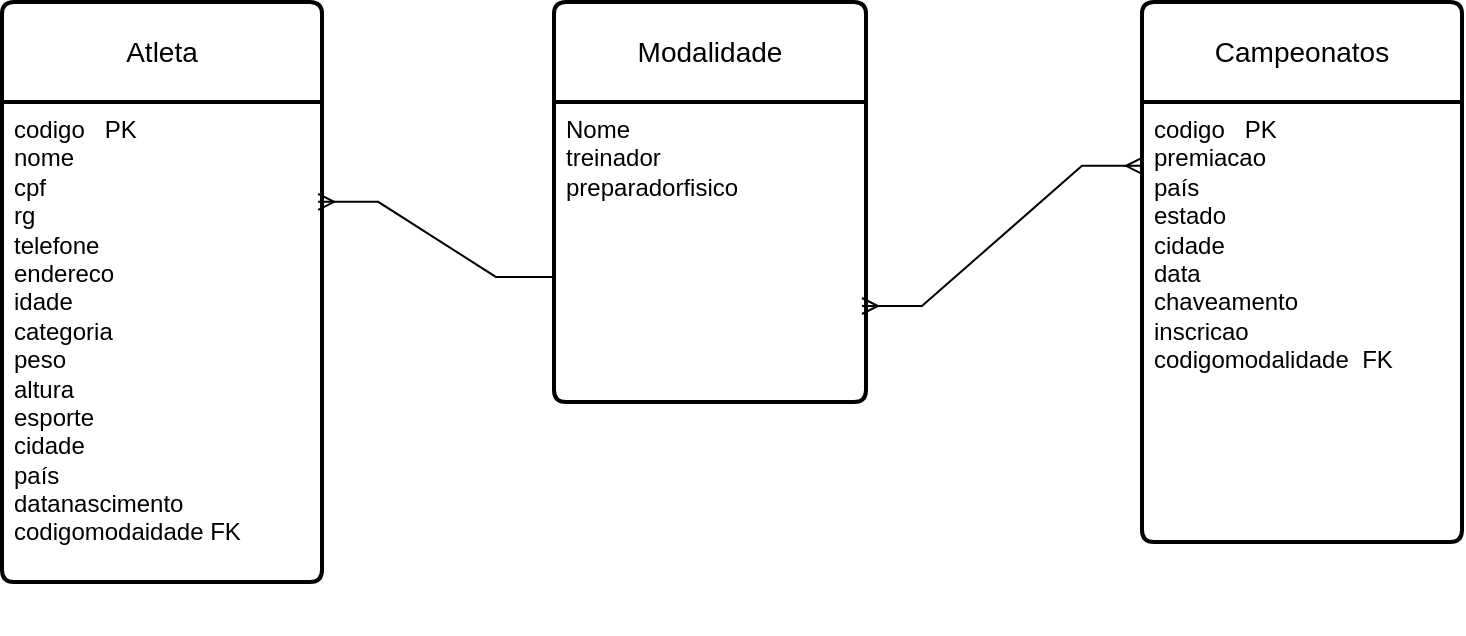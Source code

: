 <mxfile version="24.4.2" type="device">
  <diagram id="Zw0Ttj7HdsxutydwHCSd" name="Página-1">
    <mxGraphModel dx="880" dy="468" grid="1" gridSize="10" guides="1" tooltips="1" connect="1" arrows="1" fold="1" page="1" pageScale="1" pageWidth="827" pageHeight="1169" math="0" shadow="0">
      <root>
        <mxCell id="0" />
        <mxCell id="1" parent="0" />
        <mxCell id="Oy84b5pCKv3BzQJfooqG-1" value="Atleta" style="swimlane;childLayout=stackLayout;horizontal=1;startSize=50;horizontalStack=0;rounded=1;fontSize=14;fontStyle=0;strokeWidth=2;resizeParent=0;resizeLast=1;shadow=0;dashed=0;align=center;arcSize=4;whiteSpace=wrap;html=1;" parent="1" vertex="1">
          <mxGeometry x="60" y="110" width="160" height="290" as="geometry" />
        </mxCell>
        <mxCell id="Oy84b5pCKv3BzQJfooqG-2" value="codigo&amp;nbsp; &amp;nbsp;PK&lt;div&gt;nome&lt;/div&gt;&lt;div&gt;cpf&lt;/div&gt;&lt;div&gt;rg&lt;/div&gt;&lt;div&gt;telefone&lt;/div&gt;&lt;div&gt;endereco&lt;/div&gt;&lt;div&gt;idade&lt;/div&gt;&lt;div&gt;categoria&lt;/div&gt;&lt;div&gt;peso&lt;/div&gt;&lt;div&gt;altura&lt;/div&gt;&lt;div&gt;esporte&lt;/div&gt;&lt;div&gt;cidade&lt;/div&gt;&lt;div&gt;país&lt;/div&gt;&lt;div&gt;datanascimento&lt;/div&gt;&lt;div&gt;codigomodaidade FK&amp;nbsp;&lt;/div&gt;&lt;div&gt;&lt;br&gt;&lt;/div&gt;&lt;div&gt;&lt;br&gt;&lt;/div&gt;&lt;div&gt;&lt;br&gt;&lt;/div&gt;" style="align=left;strokeColor=none;fillColor=none;spacingLeft=4;fontSize=12;verticalAlign=top;resizable=0;rotatable=0;part=1;html=1;" parent="Oy84b5pCKv3BzQJfooqG-1" vertex="1">
          <mxGeometry y="50" width="160" height="240" as="geometry" />
        </mxCell>
        <mxCell id="lk_jzQzjrd9rmkotaYS8-3" value="Campeonatos" style="swimlane;childLayout=stackLayout;horizontal=1;startSize=50;horizontalStack=0;rounded=1;fontSize=14;fontStyle=0;strokeWidth=2;resizeParent=0;resizeLast=1;shadow=0;dashed=0;align=center;arcSize=4;whiteSpace=wrap;html=1;" vertex="1" parent="1">
          <mxGeometry x="630" y="110" width="160" height="270" as="geometry" />
        </mxCell>
        <mxCell id="lk_jzQzjrd9rmkotaYS8-4" value="codigo&amp;nbsp; &amp;nbsp;PK&lt;div&gt;premiacao&lt;/div&gt;&lt;div&gt;país&lt;/div&gt;&lt;div&gt;estado&lt;/div&gt;&lt;div&gt;cidade&lt;/div&gt;&lt;div&gt;data&lt;/div&gt;&lt;div&gt;chaveamento&lt;/div&gt;&lt;div&gt;inscricao&lt;/div&gt;&lt;div&gt;codigomodalidade&amp;nbsp; FK&lt;/div&gt;&lt;div&gt;&lt;br&gt;&lt;/div&gt;" style="align=left;strokeColor=none;fillColor=none;spacingLeft=4;fontSize=12;verticalAlign=top;resizable=0;rotatable=0;part=1;html=1;" vertex="1" parent="lk_jzQzjrd9rmkotaYS8-3">
          <mxGeometry y="50" width="160" height="220" as="geometry" />
        </mxCell>
        <mxCell id="lk_jzQzjrd9rmkotaYS8-5" value="" style="edgeStyle=entityRelationEdgeStyle;fontSize=12;html=1;endArrow=ERmany;startArrow=ERmany;rounded=0;exitX=0.987;exitY=0.68;exitDx=0;exitDy=0;exitPerimeter=0;entryX=0;entryY=0.145;entryDx=0;entryDy=0;entryPerimeter=0;" edge="1" parent="1" source="lk_jzQzjrd9rmkotaYS8-9" target="lk_jzQzjrd9rmkotaYS8-4">
          <mxGeometry width="100" height="100" relative="1" as="geometry">
            <mxPoint x="530" y="270" as="sourcePoint" />
            <mxPoint x="630" y="170" as="targetPoint" />
          </mxGeometry>
        </mxCell>
        <mxCell id="lk_jzQzjrd9rmkotaYS8-8" value="Modalidade" style="swimlane;childLayout=stackLayout;horizontal=1;startSize=50;horizontalStack=0;rounded=1;fontSize=14;fontStyle=0;strokeWidth=2;resizeParent=0;resizeLast=1;shadow=0;dashed=0;align=center;arcSize=4;whiteSpace=wrap;html=1;" vertex="1" parent="1">
          <mxGeometry x="336" y="110" width="156" height="200" as="geometry" />
        </mxCell>
        <mxCell id="lk_jzQzjrd9rmkotaYS8-9" value="Nome&lt;div&gt;treinador&lt;/div&gt;&lt;div&gt;preparadorfisico&lt;/div&gt;" style="align=left;strokeColor=none;fillColor=none;spacingLeft=4;fontSize=12;verticalAlign=top;resizable=0;rotatable=0;part=1;html=1;" vertex="1" parent="lk_jzQzjrd9rmkotaYS8-8">
          <mxGeometry y="50" width="156" height="150" as="geometry" />
        </mxCell>
        <mxCell id="lk_jzQzjrd9rmkotaYS8-10" value="" style="edgeStyle=entityRelationEdgeStyle;fontSize=12;html=1;endArrow=ERmany;rounded=0;entryX=0.988;entryY=0.208;entryDx=0;entryDy=0;entryPerimeter=0;exitX=0.006;exitY=0.583;exitDx=0;exitDy=0;exitPerimeter=0;" edge="1" parent="1" source="lk_jzQzjrd9rmkotaYS8-9" target="Oy84b5pCKv3BzQJfooqG-2">
          <mxGeometry width="100" height="100" relative="1" as="geometry">
            <mxPoint x="230" y="290" as="sourcePoint" />
            <mxPoint x="330" y="190" as="targetPoint" />
          </mxGeometry>
        </mxCell>
      </root>
    </mxGraphModel>
  </diagram>
</mxfile>
